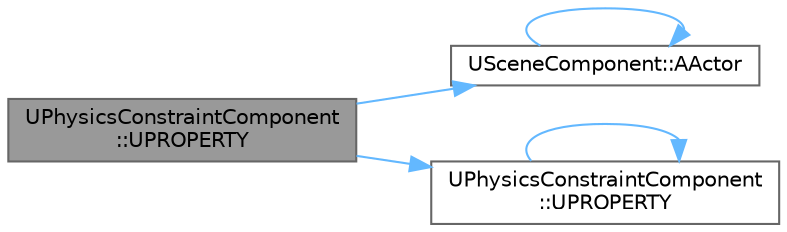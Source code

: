 digraph "UPhysicsConstraintComponent::UPROPERTY"
{
 // INTERACTIVE_SVG=YES
 // LATEX_PDF_SIZE
  bgcolor="transparent";
  edge [fontname=Helvetica,fontsize=10,labelfontname=Helvetica,labelfontsize=10];
  node [fontname=Helvetica,fontsize=10,shape=box,height=0.2,width=0.4];
  rankdir="LR";
  Node1 [id="Node000001",label="UPhysicsConstraintComponent\l::UPROPERTY",height=0.2,width=0.4,color="gray40", fillcolor="grey60", style="filled", fontcolor="black",tooltip="Pointer to second Actor to constrain."];
  Node1 -> Node2 [id="edge1_Node000001_Node000002",color="steelblue1",style="solid",tooltip=" "];
  Node2 [id="Node000002",label="USceneComponent::AActor",height=0.2,width=0.4,color="grey40", fillcolor="white", style="filled",URL="$d7/dde/classUSceneComponent.html#a141ade871e571e4b28753fc9c832c7c8",tooltip=" "];
  Node2 -> Node2 [id="edge2_Node000002_Node000002",color="steelblue1",style="solid",tooltip=" "];
  Node1 -> Node3 [id="edge3_Node000001_Node000003",color="steelblue1",style="solid",tooltip=" "];
  Node3 [id="Node000003",label="UPhysicsConstraintComponent\l::UPROPERTY",height=0.2,width=0.4,color="grey40", fillcolor="white", style="filled",URL="$db/df7/classUPhysicsConstraintComponent.html#a3e2b57a981521f7571e5d479c6f29655",tooltip="Name of first component property to constrain."];
  Node3 -> Node3 [id="edge4_Node000003_Node000003",color="steelblue1",style="solid",tooltip=" "];
}

